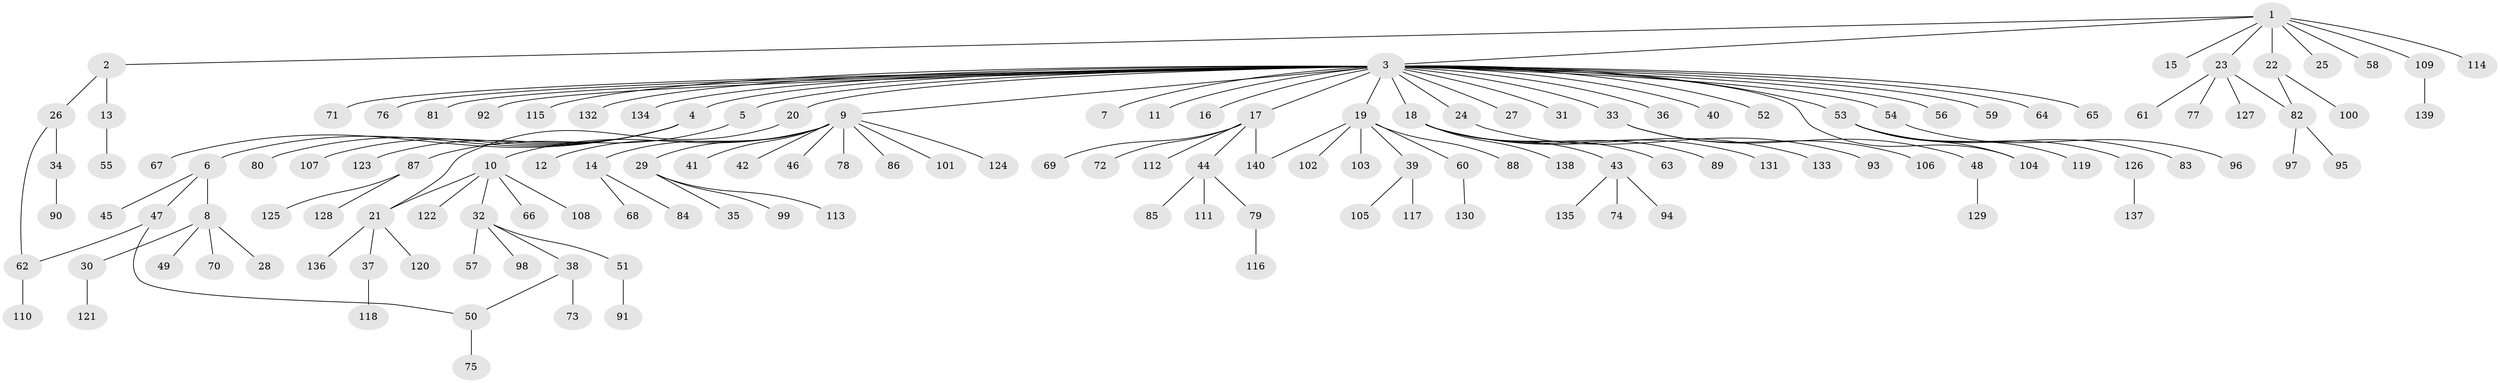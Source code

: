 // coarse degree distribution, {1: 0.9107142857142857, 4: 0.03571428571428571, 20: 0.017857142857142856, 26: 0.017857142857142856, 5: 0.017857142857142856}
// Generated by graph-tools (version 1.1) at 2025/50/03/04/25 21:50:51]
// undirected, 140 vertices, 145 edges
graph export_dot {
graph [start="1"]
  node [color=gray90,style=filled];
  1;
  2;
  3;
  4;
  5;
  6;
  7;
  8;
  9;
  10;
  11;
  12;
  13;
  14;
  15;
  16;
  17;
  18;
  19;
  20;
  21;
  22;
  23;
  24;
  25;
  26;
  27;
  28;
  29;
  30;
  31;
  32;
  33;
  34;
  35;
  36;
  37;
  38;
  39;
  40;
  41;
  42;
  43;
  44;
  45;
  46;
  47;
  48;
  49;
  50;
  51;
  52;
  53;
  54;
  55;
  56;
  57;
  58;
  59;
  60;
  61;
  62;
  63;
  64;
  65;
  66;
  67;
  68;
  69;
  70;
  71;
  72;
  73;
  74;
  75;
  76;
  77;
  78;
  79;
  80;
  81;
  82;
  83;
  84;
  85;
  86;
  87;
  88;
  89;
  90;
  91;
  92;
  93;
  94;
  95;
  96;
  97;
  98;
  99;
  100;
  101;
  102;
  103;
  104;
  105;
  106;
  107;
  108;
  109;
  110;
  111;
  112;
  113;
  114;
  115;
  116;
  117;
  118;
  119;
  120;
  121;
  122;
  123;
  124;
  125;
  126;
  127;
  128;
  129;
  130;
  131;
  132;
  133;
  134;
  135;
  136;
  137;
  138;
  139;
  140;
  1 -- 2;
  1 -- 3;
  1 -- 15;
  1 -- 22;
  1 -- 23;
  1 -- 25;
  1 -- 58;
  1 -- 109;
  1 -- 114;
  2 -- 13;
  2 -- 26;
  3 -- 4;
  3 -- 5;
  3 -- 7;
  3 -- 9;
  3 -- 11;
  3 -- 16;
  3 -- 17;
  3 -- 18;
  3 -- 19;
  3 -- 20;
  3 -- 24;
  3 -- 27;
  3 -- 31;
  3 -- 33;
  3 -- 36;
  3 -- 40;
  3 -- 52;
  3 -- 53;
  3 -- 54;
  3 -- 56;
  3 -- 59;
  3 -- 64;
  3 -- 65;
  3 -- 71;
  3 -- 76;
  3 -- 81;
  3 -- 92;
  3 -- 104;
  3 -- 115;
  3 -- 132;
  3 -- 134;
  4 -- 6;
  4 -- 67;
  4 -- 80;
  4 -- 107;
  4 -- 123;
  5 -- 87;
  6 -- 8;
  6 -- 45;
  6 -- 47;
  8 -- 28;
  8 -- 30;
  8 -- 49;
  8 -- 70;
  9 -- 10;
  9 -- 12;
  9 -- 14;
  9 -- 29;
  9 -- 41;
  9 -- 42;
  9 -- 46;
  9 -- 78;
  9 -- 86;
  9 -- 101;
  9 -- 124;
  10 -- 21;
  10 -- 32;
  10 -- 66;
  10 -- 108;
  10 -- 122;
  13 -- 55;
  14 -- 68;
  14 -- 84;
  17 -- 44;
  17 -- 69;
  17 -- 72;
  17 -- 112;
  17 -- 140;
  18 -- 43;
  18 -- 63;
  18 -- 89;
  18 -- 131;
  18 -- 133;
  18 -- 138;
  19 -- 39;
  19 -- 60;
  19 -- 88;
  19 -- 102;
  19 -- 103;
  19 -- 140;
  20 -- 21;
  21 -- 37;
  21 -- 120;
  21 -- 136;
  22 -- 82;
  22 -- 100;
  23 -- 61;
  23 -- 77;
  23 -- 82;
  23 -- 127;
  24 -- 93;
  26 -- 34;
  26 -- 62;
  29 -- 35;
  29 -- 99;
  29 -- 113;
  30 -- 121;
  32 -- 38;
  32 -- 51;
  32 -- 57;
  32 -- 98;
  33 -- 48;
  33 -- 106;
  34 -- 90;
  37 -- 118;
  38 -- 50;
  38 -- 73;
  39 -- 105;
  39 -- 117;
  43 -- 74;
  43 -- 94;
  43 -- 135;
  44 -- 79;
  44 -- 85;
  44 -- 111;
  47 -- 50;
  47 -- 62;
  48 -- 129;
  50 -- 75;
  51 -- 91;
  53 -- 83;
  53 -- 104;
  53 -- 119;
  53 -- 126;
  54 -- 96;
  60 -- 130;
  62 -- 110;
  79 -- 116;
  82 -- 95;
  82 -- 97;
  87 -- 125;
  87 -- 128;
  109 -- 139;
  126 -- 137;
}
